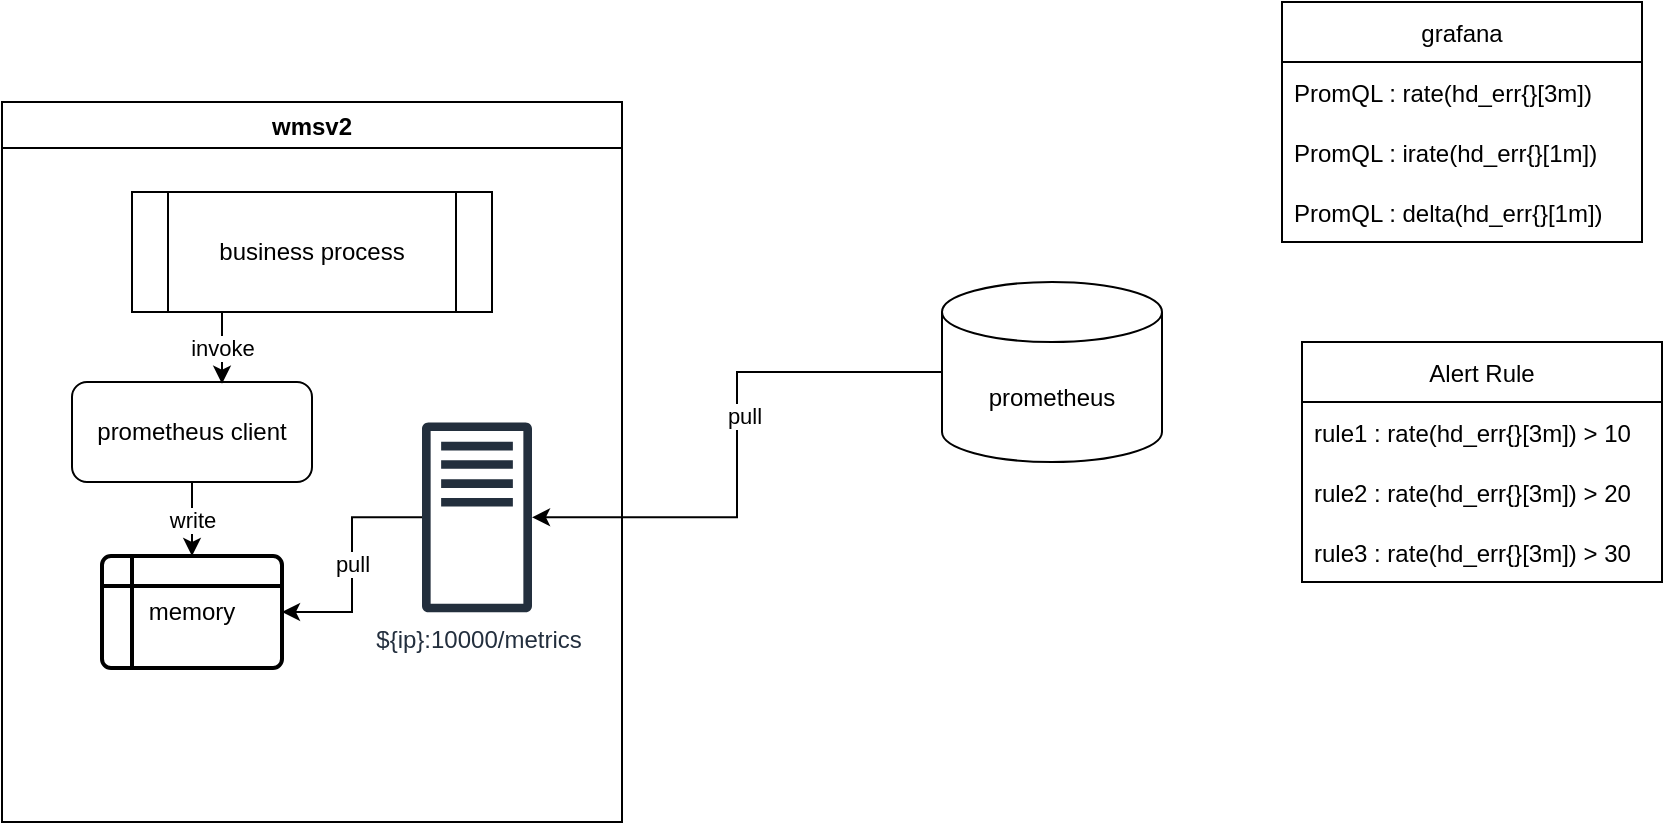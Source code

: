 <mxfile version="18.0.6" type="github">
  <diagram id="Mse-EaMbm8qqgBgw2Oga" name="Page-1">
    <mxGraphModel dx="1426" dy="794" grid="1" gridSize="10" guides="1" tooltips="1" connect="1" arrows="1" fold="1" page="1" pageScale="1" pageWidth="1169" pageHeight="827" math="0" shadow="0">
      <root>
        <mxCell id="0" />
        <mxCell id="1" parent="0" />
        <mxCell id="zIQsstq7fWYLSC2sCHk6-12" style="edgeStyle=orthogonalEdgeStyle;rounded=0;orthogonalLoop=1;jettySize=auto;html=1;" edge="1" parent="1" source="zIQsstq7fWYLSC2sCHk6-1" target="zIQsstq7fWYLSC2sCHk6-5">
          <mxGeometry relative="1" as="geometry" />
        </mxCell>
        <mxCell id="zIQsstq7fWYLSC2sCHk6-13" value="pull" style="edgeLabel;html=1;align=center;verticalAlign=middle;resizable=0;points=[];" vertex="1" connectable="0" parent="zIQsstq7fWYLSC2sCHk6-12">
          <mxGeometry x="-0.111" y="3" relative="1" as="geometry">
            <mxPoint y="1" as="offset" />
          </mxGeometry>
        </mxCell>
        <mxCell id="zIQsstq7fWYLSC2sCHk6-1" value="prometheus" style="shape=cylinder3;whiteSpace=wrap;html=1;boundedLbl=1;backgroundOutline=1;size=15;" vertex="1" parent="1">
          <mxGeometry x="550" y="420" width="110" height="90" as="geometry" />
        </mxCell>
        <mxCell id="zIQsstq7fWYLSC2sCHk6-3" value="wmsv2" style="swimlane;" vertex="1" parent="1">
          <mxGeometry x="80" y="330" width="310" height="360" as="geometry" />
        </mxCell>
        <mxCell id="zIQsstq7fWYLSC2sCHk6-4" value="memory" style="shape=internalStorage;whiteSpace=wrap;html=1;dx=15;dy=15;rounded=1;arcSize=8;strokeWidth=2;" vertex="1" parent="zIQsstq7fWYLSC2sCHk6-3">
          <mxGeometry x="50" y="227" width="90" height="56" as="geometry" />
        </mxCell>
        <mxCell id="zIQsstq7fWYLSC2sCHk6-11" value="pull" style="edgeStyle=orthogonalEdgeStyle;rounded=0;orthogonalLoop=1;jettySize=auto;html=1;" edge="1" parent="zIQsstq7fWYLSC2sCHk6-3" source="zIQsstq7fWYLSC2sCHk6-5" target="zIQsstq7fWYLSC2sCHk6-4">
          <mxGeometry relative="1" as="geometry" />
        </mxCell>
        <mxCell id="zIQsstq7fWYLSC2sCHk6-5" value="${ip}:10000/metrics" style="sketch=0;outlineConnect=0;fontColor=#232F3E;gradientColor=none;fillColor=#232F3D;strokeColor=none;dashed=0;verticalLabelPosition=bottom;verticalAlign=top;align=center;html=1;fontSize=12;fontStyle=0;aspect=fixed;pointerEvents=1;shape=mxgraph.aws4.traditional_server;" vertex="1" parent="zIQsstq7fWYLSC2sCHk6-3">
          <mxGeometry x="210" y="160" width="55" height="95.33" as="geometry" />
        </mxCell>
        <mxCell id="zIQsstq7fWYLSC2sCHk6-9" value="write" style="edgeStyle=orthogonalEdgeStyle;rounded=0;orthogonalLoop=1;jettySize=auto;html=1;exitX=0.5;exitY=1;exitDx=0;exitDy=0;entryX=0.5;entryY=0;entryDx=0;entryDy=0;" edge="1" parent="zIQsstq7fWYLSC2sCHk6-3" source="zIQsstq7fWYLSC2sCHk6-6" target="zIQsstq7fWYLSC2sCHk6-4">
          <mxGeometry relative="1" as="geometry" />
        </mxCell>
        <mxCell id="zIQsstq7fWYLSC2sCHk6-6" value="prometheus client" style="rounded=1;whiteSpace=wrap;html=1;" vertex="1" parent="zIQsstq7fWYLSC2sCHk6-3">
          <mxGeometry x="35" y="140" width="120" height="50" as="geometry" />
        </mxCell>
        <mxCell id="zIQsstq7fWYLSC2sCHk6-8" value="invoke" style="edgeStyle=orthogonalEdgeStyle;rounded=0;orthogonalLoop=1;jettySize=auto;html=1;exitX=0.25;exitY=1;exitDx=0;exitDy=0;entryX=0.625;entryY=0.017;entryDx=0;entryDy=0;entryPerimeter=0;" edge="1" parent="zIQsstq7fWYLSC2sCHk6-3" source="zIQsstq7fWYLSC2sCHk6-7" target="zIQsstq7fWYLSC2sCHk6-6">
          <mxGeometry relative="1" as="geometry" />
        </mxCell>
        <mxCell id="zIQsstq7fWYLSC2sCHk6-7" value="business process" style="shape=process;whiteSpace=wrap;html=1;backgroundOutline=1;" vertex="1" parent="zIQsstq7fWYLSC2sCHk6-3">
          <mxGeometry x="65" y="45" width="180" height="60" as="geometry" />
        </mxCell>
        <mxCell id="zIQsstq7fWYLSC2sCHk6-16" value="grafana" style="swimlane;fontStyle=0;childLayout=stackLayout;horizontal=1;startSize=30;horizontalStack=0;resizeParent=1;resizeParentMax=0;resizeLast=0;collapsible=1;marginBottom=0;" vertex="1" parent="1">
          <mxGeometry x="720" y="280" width="180" height="120" as="geometry" />
        </mxCell>
        <mxCell id="zIQsstq7fWYLSC2sCHk6-17" value="PromQL : rate(hd_err{}[3m])" style="text;strokeColor=none;fillColor=none;align=left;verticalAlign=middle;spacingLeft=4;spacingRight=4;overflow=hidden;points=[[0,0.5],[1,0.5]];portConstraint=eastwest;rotatable=0;" vertex="1" parent="zIQsstq7fWYLSC2sCHk6-16">
          <mxGeometry y="30" width="180" height="30" as="geometry" />
        </mxCell>
        <mxCell id="zIQsstq7fWYLSC2sCHk6-18" value="PromQL : irate(hd_err{}[1m])" style="text;strokeColor=none;fillColor=none;align=left;verticalAlign=middle;spacingLeft=4;spacingRight=4;overflow=hidden;points=[[0,0.5],[1,0.5]];portConstraint=eastwest;rotatable=0;" vertex="1" parent="zIQsstq7fWYLSC2sCHk6-16">
          <mxGeometry y="60" width="180" height="30" as="geometry" />
        </mxCell>
        <mxCell id="zIQsstq7fWYLSC2sCHk6-19" value="PromQL : delta(hd_err{}[1m])" style="text;strokeColor=none;fillColor=none;align=left;verticalAlign=middle;spacingLeft=4;spacingRight=4;overflow=hidden;points=[[0,0.5],[1,0.5]];portConstraint=eastwest;rotatable=0;" vertex="1" parent="zIQsstq7fWYLSC2sCHk6-16">
          <mxGeometry y="90" width="180" height="30" as="geometry" />
        </mxCell>
        <mxCell id="zIQsstq7fWYLSC2sCHk6-25" value="Alert Rule" style="swimlane;fontStyle=0;childLayout=stackLayout;horizontal=1;startSize=30;horizontalStack=0;resizeParent=1;resizeParentMax=0;resizeLast=0;collapsible=1;marginBottom=0;" vertex="1" parent="1">
          <mxGeometry x="730" y="450" width="180" height="120" as="geometry" />
        </mxCell>
        <mxCell id="zIQsstq7fWYLSC2sCHk6-26" value="rule1 : rate(hd_err{}[3m]) &gt; 10" style="text;strokeColor=none;fillColor=none;align=left;verticalAlign=middle;spacingLeft=4;spacingRight=4;overflow=hidden;points=[[0,0.5],[1,0.5]];portConstraint=eastwest;rotatable=0;" vertex="1" parent="zIQsstq7fWYLSC2sCHk6-25">
          <mxGeometry y="30" width="180" height="30" as="geometry" />
        </mxCell>
        <mxCell id="zIQsstq7fWYLSC2sCHk6-27" value="rule2 : rate(hd_err{}[3m]) &gt; 20" style="text;strokeColor=none;fillColor=none;align=left;verticalAlign=middle;spacingLeft=4;spacingRight=4;overflow=hidden;points=[[0,0.5],[1,0.5]];portConstraint=eastwest;rotatable=0;" vertex="1" parent="zIQsstq7fWYLSC2sCHk6-25">
          <mxGeometry y="60" width="180" height="30" as="geometry" />
        </mxCell>
        <mxCell id="zIQsstq7fWYLSC2sCHk6-28" value="rule3 : rate(hd_err{}[3m]) &gt; 30" style="text;strokeColor=none;fillColor=none;align=left;verticalAlign=middle;spacingLeft=4;spacingRight=4;overflow=hidden;points=[[0,0.5],[1,0.5]];portConstraint=eastwest;rotatable=0;" vertex="1" parent="zIQsstq7fWYLSC2sCHk6-25">
          <mxGeometry y="90" width="180" height="30" as="geometry" />
        </mxCell>
      </root>
    </mxGraphModel>
  </diagram>
</mxfile>
